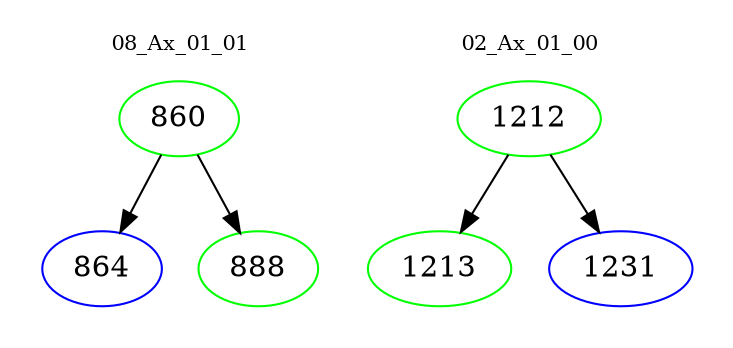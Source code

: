 digraph{
subgraph cluster_0 {
color = white
label = "08_Ax_01_01";
fontsize=10;
T0_860 [label="860", color="green"]
T0_860 -> T0_864 [color="black"]
T0_864 [label="864", color="blue"]
T0_860 -> T0_888 [color="black"]
T0_888 [label="888", color="green"]
}
subgraph cluster_1 {
color = white
label = "02_Ax_01_00";
fontsize=10;
T1_1212 [label="1212", color="green"]
T1_1212 -> T1_1213 [color="black"]
T1_1213 [label="1213", color="green"]
T1_1212 -> T1_1231 [color="black"]
T1_1231 [label="1231", color="blue"]
}
}
